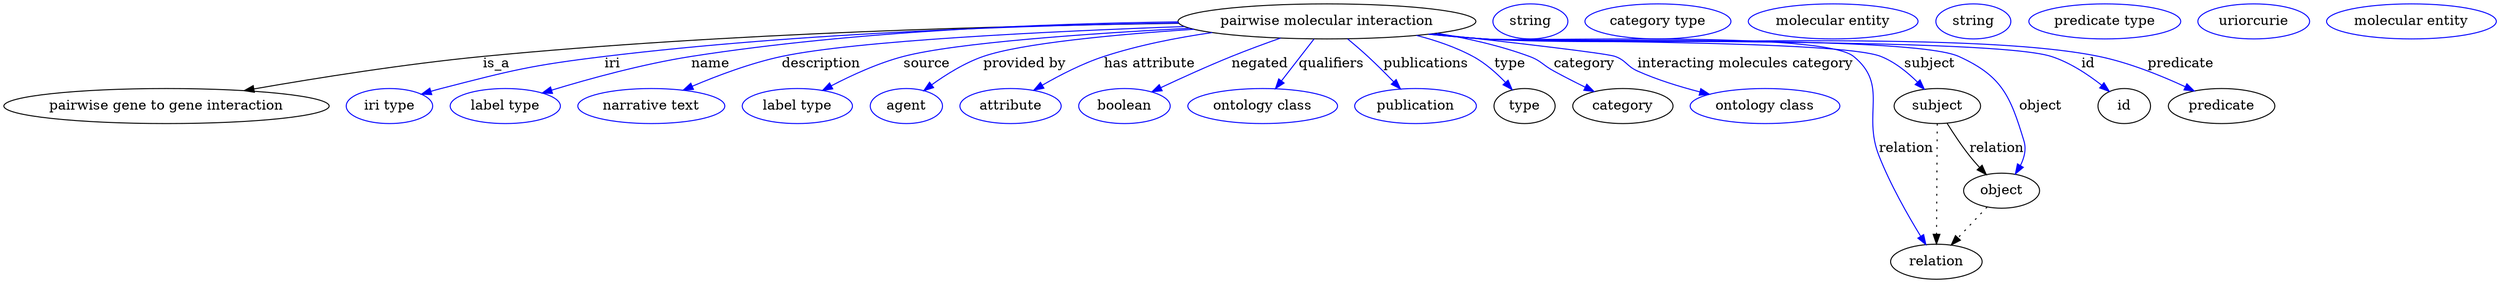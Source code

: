 digraph {
	graph [bb="0,0,2557.1,283"];
	node [label="\N"];
	"pairwise molecular interaction"	[height=0.5,
		label="pairwise molecular interaction",
		pos="1358,265",
		width=4.2427];
	"pairwise gene to gene interaction"	[height=0.5,
		pos="167.04,178",
		width=4.6399];
	"pairwise molecular interaction" -> "pairwise gene to gene interaction"	[label=is_a,
		lp="506.04,221.5",
		pos="e,246.86,193.84 1205.9,263.01 1032.7,260.69 741.4,253.14 492.04,229 412.21,221.27 322.12,206.97 257.08,195.63"];
	iri	[color=blue,
		height=0.5,
		label="iri type",
		pos="396.04,178",
		width=1.2277];
	"pairwise molecular interaction" -> iri	[color=blue,
		label=iri,
		lp="625.04,221.5",
		pos="e,428.94,190.21 1205.6,263.32 1055.4,261.12 819.68,253.55 617.04,229 541.49,219.85 522.72,214.99 449.04,196 445.66,195.13 442.18,\
194.17 438.69,193.16",
		style=solid];
	name	[color=blue,
		height=0.5,
		label="label type",
		pos="515.04,178",
		width=1.5707];
	"pairwise molecular interaction" -> name	[color=blue,
		label=name,
		lp="726.04,221.5",
		pos="e,552.97,191.36 1205.3,264.5 1072.6,262.87 875.58,255.46 706.04,229 656.45,221.26 601.1,206.02 562.81,194.39",
		style=solid];
	description	[color=blue,
		height=0.5,
		label="narrative text",
		pos="665.04,178",
		width=2.0943];
	"pairwise molecular interaction" -> description	[color=blue,
		label=description,
		lp="839.54,221.5",
		pos="e,697.81,194.34 1212,259.72 1073.2,254.76 874.88,245.15 799.04,229 767.38,222.26 733.22,209.42 707.31,198.44",
		style=solid];
	source	[color=blue,
		height=0.5,
		label="label type",
		pos="815.04,178",
		width=1.5707];
	"pairwise molecular interaction" -> source	[color=blue,
		label=source,
		lp="948.04,221.5",
		pos="e,840.95,194.03 1217.4,257.96 1112.2,252.44 977.66,242.99 924.04,229 898.18,222.25 870.85,209.7 850.03,198.87",
		style=solid];
	"provided by"	[color=blue,
		height=0.5,
		label=agent,
		pos="927.04,178",
		width=1.0291];
	"pairwise molecular interaction" -> "provided by"	[color=blue,
		label="provided by",
		lp="1047.5,221.5",
		pos="e,944.96,194.02 1220.9,256.99 1139.3,251.53 1044.1,242.57 1005,229 986.41,222.53 967.74,210.79 953.34,200.32",
		style=solid];
	"has attribute"	[color=blue,
		height=0.5,
		label=attribute,
		pos="1034,178",
		width=1.4443];
	"pairwise molecular interaction" -> "has attribute"	[color=blue,
		label="has attribute",
		lp="1176,221.5",
		pos="e,1057.7,194.28 1239.8,253.56 1203.6,248.35 1164.2,240.57 1129,229 1107.2,221.8 1084.3,209.92 1066.5,199.54",
		style=solid];
	negated	[color=blue,
		height=0.5,
		label=boolean,
		pos="1151,178",
		width=1.2999];
	"pairwise molecular interaction" -> negated	[color=blue,
		label=negated,
		lp="1289,221.5",
		pos="e,1179,192.63 1309.9,247.74 1293.9,242.1 1276.1,235.54 1260,229 1235.8,219.13 1209.1,206.89 1188.1,197",
		style=solid];
	qualifiers	[color=blue,
		height=0.5,
		label="ontology class",
		pos="1292,178",
		width=2.1304];
	"pairwise molecular interaction" -> qualifiers	[color=blue,
		label=qualifiers,
		lp="1362.5,221.5",
		pos="e,1305.1,195.89 1344.7,246.8 1335.1,234.51 1322.1,217.77 1311.5,204.01",
		style=solid];
	publications	[color=blue,
		height=0.5,
		label=publication,
		pos="1449,178",
		width=1.7332];
	"pairwise molecular interaction" -> publications	[color=blue,
		label=publications,
		lp="1460,221.5",
		pos="e,1433.5,195.63 1379.3,246.96 1386.1,241.38 1393.5,235.05 1400,229 1408.9,220.8 1418.3,211.42 1426.5,203.01",
		style=solid];
	type	[height=0.5,
		pos="1561,178",
		width=0.86659];
	"pairwise molecular interaction" -> type	[color=blue,
		label=type,
		lp="1546,221.5",
		pos="e,1548.3,194.86 1450.1,250.58 1469.9,245.51 1490.2,238.55 1508,229 1520.5,222.3 1532.2,211.88 1541.5,202.29",
		style=solid];
	category	[height=0.5,
		pos="1662,178",
		width=1.4263];
	"pairwise molecular interaction" -> category	[color=blue,
		label=category,
		lp="1622.5,221.5",
		pos="e,1632.4,192.94 1470.9,252.85 1502.4,247.65 1536.1,240.06 1566,229 1578.2,224.51 1579.7,220.2 1591,214 1601.4,208.35 1612.8,202.56 \
1623.4,197.35",
		style=solid];
	"interacting molecules category"	[color=blue,
		height=0.5,
		label="ontology class",
		pos="1808,178",
		width=2.1304];
	"pairwise molecular interaction" -> "interacting molecules category"	[color=blue,
		label="interacting molecules category",
		lp="1788,221.5",
		pos="e,1750.9,190.11 1466.8,252.31 1547.5,243.45 1645,232.26 1654,229 1665.5,224.84 1665.9,218.97 1677,214 1697.2,205.02 1720.1,197.92 \
1741.1,192.54",
		style=solid];
	subject	[height=0.5,
		pos="1985,178",
		width=1.2277];
	"pairwise molecular interaction" -> subject	[color=blue,
		label=subject,
		lp="1977,221.5",
		pos="e,1971.7,195.28 1463.8,251.97 1482.5,250.11 1501.8,248.36 1520,247 1565.2,243.64 1885,245.7 1927,229 1941.2,223.37 1954.3,212.74 \
1964.5,202.73",
		style=solid];
	id	[height=0.5,
		pos="2177,178",
		width=0.75];
	"pairwise molecular interaction" -> id	[color=blue,
		label=id,
		lp="2140,221.5",
		pos="e,2161.7,192.99 1462.9,251.85 1481.9,249.98 1501.6,248.25 1520,247 1584.6,242.62 2040.4,248.7 2102,229 2121,222.92 2139.7,210.49 \
2153.7,199.55",
		style=solid];
	predicate	[height=0.5,
		pos="2277,178",
		width=1.5165];
	"pairwise molecular interaction" -> predicate	[color=blue,
		label=predicate,
		lp="2235,221.5",
		pos="e,2248.9,193.48 1462.5,251.86 1481.6,249.97 1501.4,248.24 1520,247 1660,237.67 2013.6,257.3 2151,229 2182,222.63 2215.1,209.2 2239.6,\
197.86",
		style=solid];
	relation	[height=0.5,
		pos="1984,18",
		width=1.2999];
	"pairwise molecular interaction" -> relation	[color=blue,
		label=relation,
		lp="1953,134.5",
		pos="e,1973.3,35.568 1464.3,251.98 1482.8,250.12 1502,248.37 1520,247 1562.1,243.8 1866.4,255.65 1899,229 1935.3,199.43 1907.9,170.54 \
1925,127 1936.7,97.384 1954.8,65.668 1967.8,44.323",
		style=solid];
	object	[height=0.5,
		pos="2051,91",
		width=1.0832];
	"pairwise molecular interaction" -> object	[color=blue,
		label=object,
		lp="2091,178",
		pos="e,2065.2,108.22 1463.4,251.9 1482.2,250.03 1501.7,248.3 1520,247 1574,243.17 1957.7,251.41 2007,229 2051.5,208.8 2059.9,188.71 2074,\
142 2076.6,133.59 2074.3,124.76 2070.4,116.91",
		style=solid];
	association_type	[color=blue,
		height=0.5,
		label=string,
		pos="1567,265",
		width=1.0652];
	association_category	[color=blue,
		height=0.5,
		label="category type",
		pos="1698,265",
		width=2.0762];
	subject -> relation	[pos="e,1984.1,36.188 1984.9,159.79 1984.8,132.48 1984.4,78.994 1984.2,46.38",
		style=dotted];
	subject -> object	[label=relation,
		lp="2046,134.5",
		pos="e,2035.3,107.51 1995,160.29 2001.3,150.33 2009.6,137.6 2018,127 2021.3,122.93 2024.9,118.77 2028.5,114.81"];
	"pairwise molecular interaction_subject"	[color=blue,
		height=0.5,
		label="molecular entity",
		pos="1878,265",
		width=2.4192];
	"pairwise molecular interaction_id"	[color=blue,
		height=0.5,
		label=string,
		pos="2021,265",
		width=1.0652];
	"pairwise molecular interaction_predicate"	[color=blue,
		height=0.5,
		label="predicate type",
		pos="2155,265",
		width=2.1665];
	"pairwise molecular interaction_relation"	[color=blue,
		height=0.5,
		label=uriorcurie,
		pos="2308,265",
		width=1.5887];
	object -> relation	[pos="e,1999.3,35.205 2036.2,74.243 2027.4,64.997 2016.2,53.132 2006.5,42.769",
		style=dotted];
	"pairwise molecular interaction_object"	[color=blue,
		height=0.5,
		label="molecular entity",
		pos="2470,265",
		width=2.4192];
}
